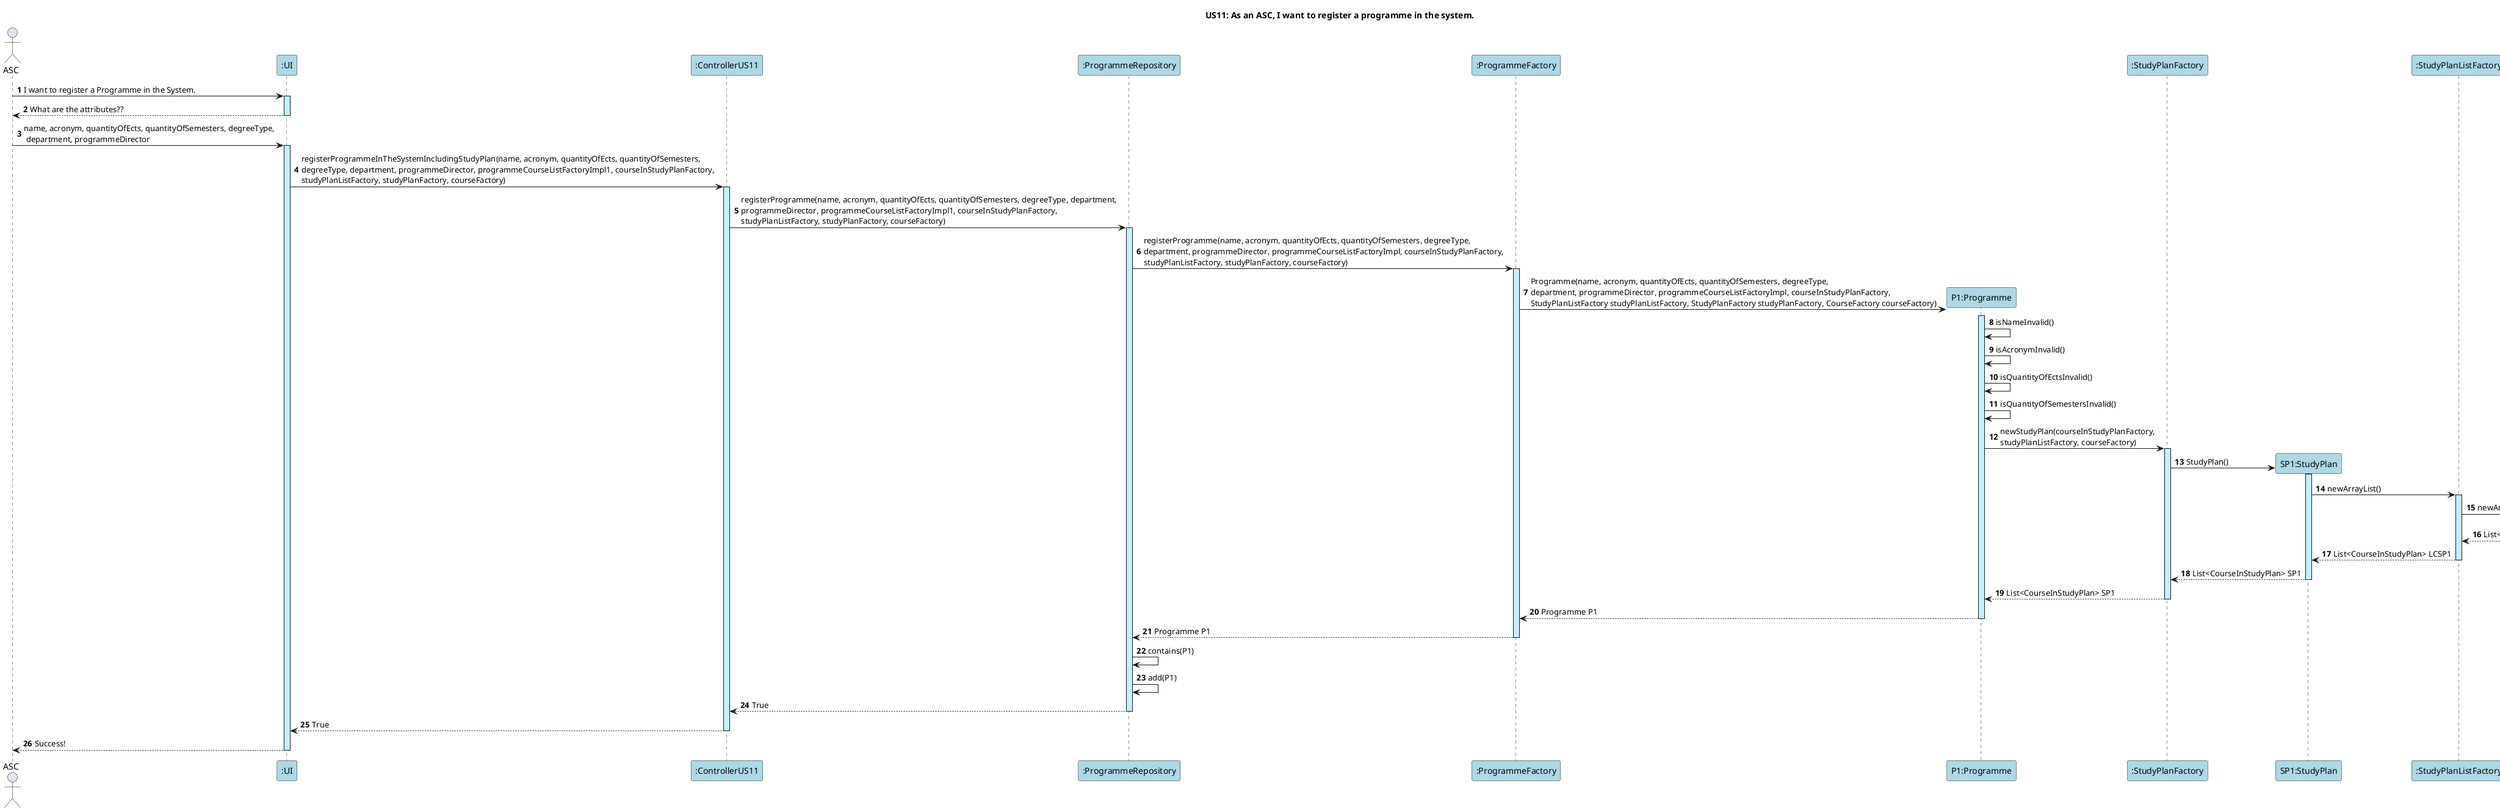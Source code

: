 @startuml
autonumber
title US11: As an ASC, I want to register a programme in the system.

actor ASC as Admin

participant ":UI" as UI #lightblue
participant ":ControllerUS11" as C #lightblue
participant ":ProgrammeRepository" as PR #lightblue
participant ":ProgrammeFactory" as PF #lightblue



Admin -> UI ++ #application : I want to register a Programme in the System.

UI --> Admin -- : What are the attributes??

Admin -> UI ++ #application : name, acronym, quantityOfEcts, quantityOfSemesters, degreeType, \n department, programmeDirector

UI -> C ++ #application : registerProgrammeInTheSystemIncludingStudyPlan(name, acronym, quantityOfEcts, quantityOfSemesters, \ndegreeType, department, programmeDirector, programmeCourseListFactoryImpl1, courseInStudyPlanFactory, \nstudyPlanListFactory, studyPlanFactory, courseFactory)

C -> PR ++ #application : registerProgramme(name, acronym, quantityOfEcts, quantityOfSemesters, degreeType, department, \nprogrammeDirector, programmeCourseListFactoryImpl1, courseInStudyPlanFactory, \nstudyPlanListFactory, studyPlanFactory, courseFactory)


PR -> PF ++ #application : registerProgramme(name, acronym, quantityOfEcts, quantityOfSemesters, degreeType, \ndepartment, programmeDirector, programmeCourseListFactoryImpl, courseInStudyPlanFactory, \nstudyPlanListFactory, studyPlanFactory, courseFactory)
create "P1:Programme" as P #lightblue
PF -> P ++ #application : Programme(name, acronym, quantityOfEcts, quantityOfSemesters, degreeType, \ndepartment, programmeDirector, programmeCourseListFactoryImpl, courseInStudyPlanFactory, \nStudyPlanListFactory studyPlanListFactory, StudyPlanFactory studyPlanFactory, CourseFactory courseFactory)

P -> P : isNameInvalid()
P -> P : isAcronymInvalid()
P -> P : isQuantityOfEctsInvalid()
P -> P : isQuantityOfSemestersInvalid()
participant ":StudyPlanFactory" as SPF #lightblue
P -> SPF ++ #application : newStudyPlan(courseInStudyPlanFactory, \nstudyPlanListFactory, courseFactory)
create "SP1:StudyPlan" as SP #lightblue

SPF -> SP ++ #application : StudyPlan()

participant ":StudyPlanListFactory" as SPLF #lightblue
SP -> SPLF ++ #application: newArrayList()

create "LCSP1:List<CourseInStudyPlan>" as LCSP #lightblue
SPLF -> LCSP ++ #application : newArrayList()
LCSP --> SPLF -- : List<CourseInStudyPlan> LCSP1

SPLF --> SP -- : List<CourseInStudyPlan> LCSP1
SP --> SPF -- : List<CourseInStudyPlan> SP1

SPF --> P -- : List<CourseInStudyPlan> SP1

P --> PF -- : Programme P1
PF --> PR -- : Programme P1
PR -> PR : contains(P1)
PR -> PR : add(P1)

PR --> C -- : True
C --> UI -- : True
UI --> Admin -- : Success!
@enduml